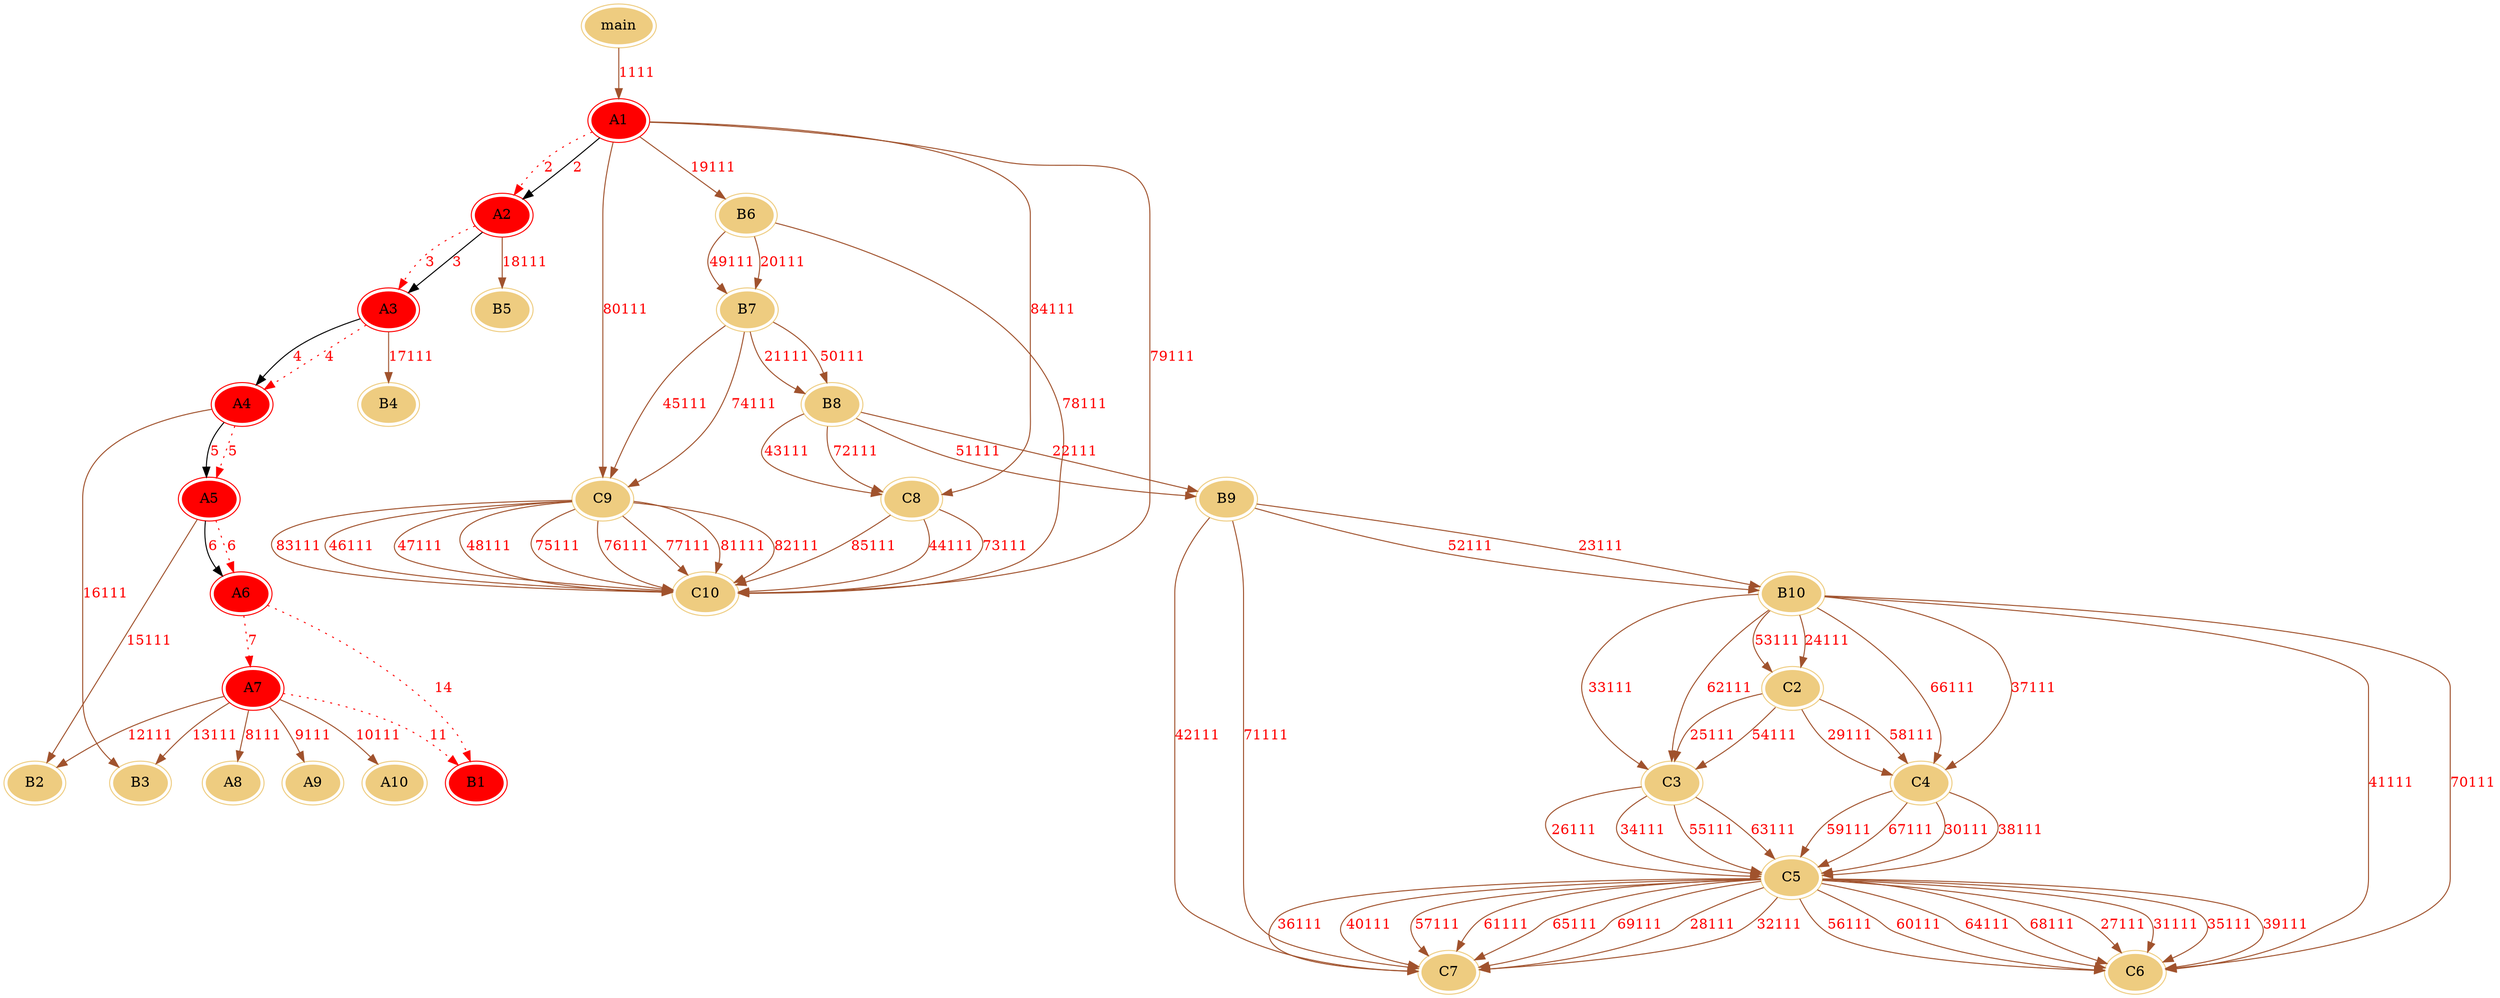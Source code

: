 digraph G {
    /*初始化节点和边的颜色*/
    node [peripheries=2 style=filled color="#eecc80"]
    edge [color="sienna" fontcolor="red"]
main -> A1[label=1111];
A1 -> A2[label=2 color=red style = dotted];
A1 -> A2[label=2 color=red222];
A2 -> A3[label=3 color=red style = dotted];
A2 -> A3[label=3 color=red222];
A3 -> A4[label=4 color=red style = dotted];
A3 -> A4[label=4 color=red222];
A4 -> A5[label=5 color=red style = dotted];
A4 -> A5[label=5 color=red222];
A5 -> A6[label=6 color=red style = dotted];
A5 -> A6[label=6 color=red222];
A6 -> A7[label=7 color=red style = dotted];
A7 -> A8[label=8111];
A7 -> A9[label=9111];
A7 -> A10[label=10111];
A7 -> B1[label=11 color=red style = dotted];
A7 -> B2[label=12111];
A7 -> B3[label=13111];
A6 -> B1[label=14 color=red style = dotted];
A5 -> B2[label=15111];
A4 -> B3[label=16111];
A3 -> B4[label=17111];
A2 -> B5[label=18111];
A1 -> B6[label=19111];
B6 -> B7[label=20111];
B7 -> B8[label=21111];
B8 -> B9[label=22111];
B9 -> B10[label=23111];
B10 -> C2[label=24111];
C2 -> C3[label=25111];
C3 -> C5[label=26111];
C5 -> C6[label=27111];
C5 -> C7[label=28111];
C2 -> C4[label=29111];
C4 -> C5[label=30111];
C5 -> C6[label=31111];
C5 -> C7[label=32111];
B10 -> C3[label=33111];
C3 -> C5[label=34111];
C5 -> C6[label=35111];
C5 -> C7[label=36111];
B10 -> C4[label=37111];
C4 -> C5[label=38111];
C5 -> C6[label=39111];
C5 -> C7[label=40111];
B10 -> C6[label=41111];
B9 -> C7[label=42111];
B8 -> C8[label=43111];
C8 -> C10[label=44111];
B7 -> C9[label=45111];
C9 -> C10[label=46111];
C9 -> C10[label=47111];
C9 -> C10[label=48111];
B6 -> B7[label=49111];
B7 -> B8[label=50111];
B8 -> B9[label=51111];
B9 -> B10[label=52111];
B10 -> C2[label=53111];
C2 -> C3[label=54111];
C3 -> C5[label=55111];
C5 -> C6[label=56111];
C5 -> C7[label=57111];
C2 -> C4[label=58111];
C4 -> C5[label=59111];
C5 -> C6[label=60111];
C5 -> C7[label=61111];
B10 -> C3[label=62111];
C3 -> C5[label=63111];
C5 -> C6[label=64111];
C5 -> C7[label=65111];
B10 -> C4[label=66111];
C4 -> C5[label=67111];
C5 -> C6[label=68111];
C5 -> C7[label=69111];
B10 -> C6[label=70111];
B9 -> C7[label=71111];
B8 -> C8[label=72111];
C8 -> C10[label=73111];
B7 -> C9[label=74111];
C9 -> C10[label=75111];
C9 -> C10[label=76111];
C9 -> C10[label=77111];
B6 -> C10[label=78111];
A1 -> C10[label=79111];
A1 -> C9[label=80111];
C9 -> C10[label=81111];
C9 -> C10[label=82111];
C9 -> C10[label=83111];
A1 -> C8[label=84111];
C8 -> C10[label=85111];
A1[color=red];
A2[color=red];
A1[color=red];
A2[color=red];
A2[color=red];
A3[color=red];
A2[color=red];
A3[color=red];
A3[color=red];
A4[color=red];
A3[color=red];
A4[color=red];
A4[color=red];
A5[color=red];
A4[color=red];
A5[color=red];
A5[color=red];
A6[color=red];
A5[color=red];
A6[color=red];
A6[color=red];
A7[color=red];
A7[color=red];
B1[color=red];
A6[color=red];
B1[color=red];

}
